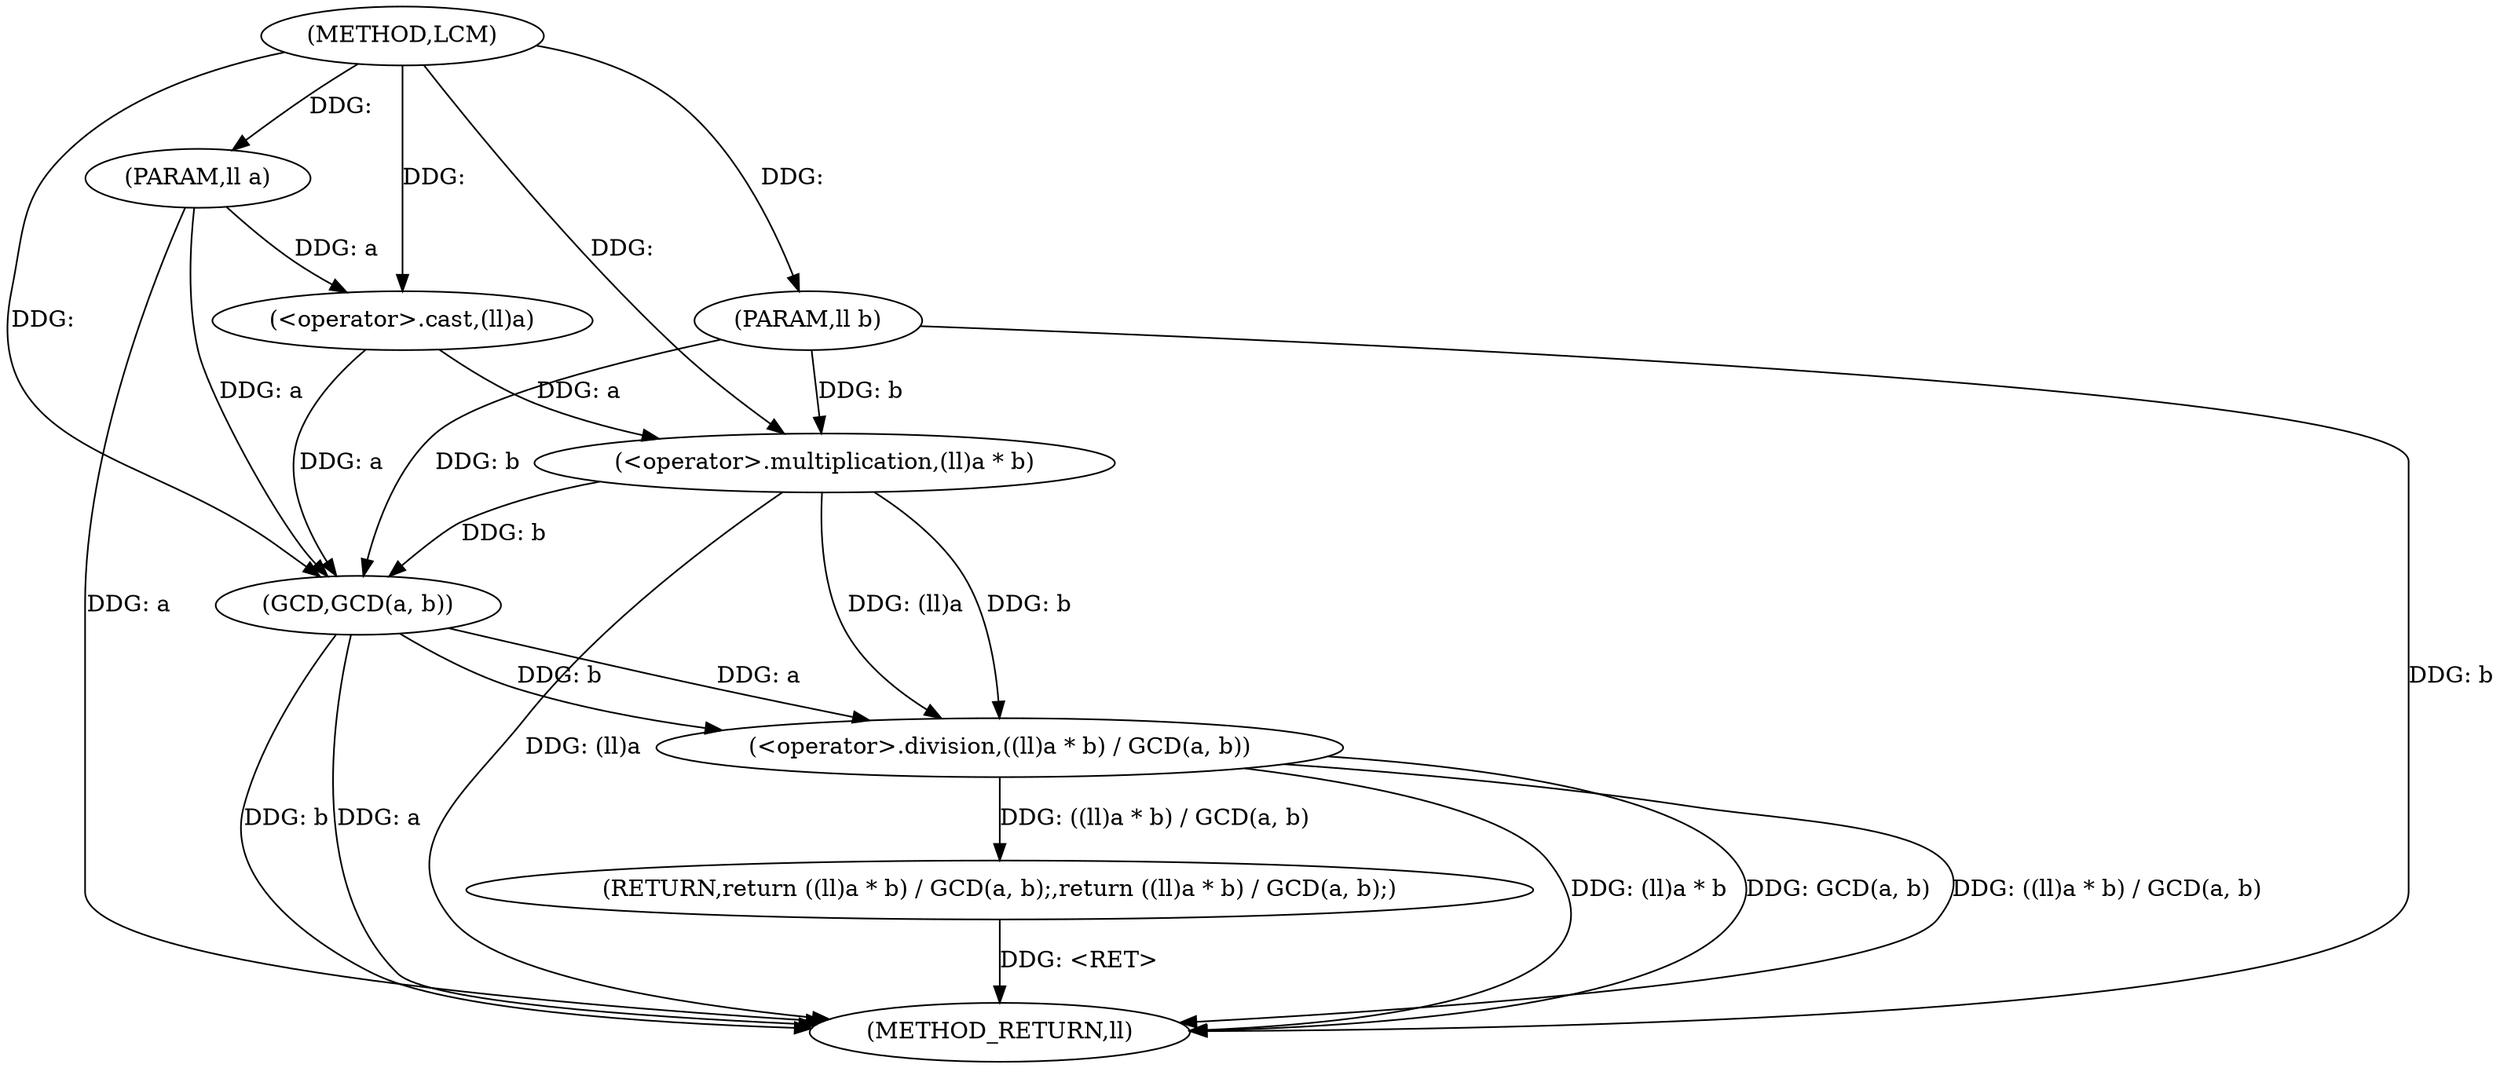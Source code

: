 digraph "LCM" {  
"1000271" [label = "(METHOD,LCM)" ]
"1000285" [label = "(METHOD_RETURN,ll)" ]
"1000272" [label = "(PARAM,ll a)" ]
"1000273" [label = "(PARAM,ll b)" ]
"1000275" [label = "(RETURN,return ((ll)a * b) / GCD(a, b);,return ((ll)a * b) / GCD(a, b);)" ]
"1000276" [label = "(<operator>.division,((ll)a * b) / GCD(a, b))" ]
"1000277" [label = "(<operator>.multiplication,(ll)a * b)" ]
"1000282" [label = "(GCD,GCD(a, b))" ]
"1000278" [label = "(<operator>.cast,(ll)a)" ]
  "1000275" -> "1000285"  [ label = "DDG: <RET>"] 
  "1000272" -> "1000285"  [ label = "DDG: a"] 
  "1000273" -> "1000285"  [ label = "DDG: b"] 
  "1000277" -> "1000285"  [ label = "DDG: (ll)a"] 
  "1000276" -> "1000285"  [ label = "DDG: (ll)a * b"] 
  "1000282" -> "1000285"  [ label = "DDG: a"] 
  "1000282" -> "1000285"  [ label = "DDG: b"] 
  "1000276" -> "1000285"  [ label = "DDG: GCD(a, b)"] 
  "1000276" -> "1000285"  [ label = "DDG: ((ll)a * b) / GCD(a, b)"] 
  "1000271" -> "1000272"  [ label = "DDG: "] 
  "1000271" -> "1000273"  [ label = "DDG: "] 
  "1000276" -> "1000275"  [ label = "DDG: ((ll)a * b) / GCD(a, b)"] 
  "1000277" -> "1000276"  [ label = "DDG: (ll)a"] 
  "1000277" -> "1000276"  [ label = "DDG: b"] 
  "1000282" -> "1000276"  [ label = "DDG: a"] 
  "1000282" -> "1000276"  [ label = "DDG: b"] 
  "1000278" -> "1000277"  [ label = "DDG: a"] 
  "1000273" -> "1000277"  [ label = "DDG: b"] 
  "1000271" -> "1000277"  [ label = "DDG: "] 
  "1000278" -> "1000282"  [ label = "DDG: a"] 
  "1000272" -> "1000282"  [ label = "DDG: a"] 
  "1000271" -> "1000282"  [ label = "DDG: "] 
  "1000277" -> "1000282"  [ label = "DDG: b"] 
  "1000273" -> "1000282"  [ label = "DDG: b"] 
  "1000272" -> "1000278"  [ label = "DDG: a"] 
  "1000271" -> "1000278"  [ label = "DDG: "] 
}
